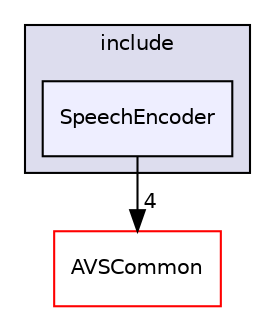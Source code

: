 digraph "/workplace/avs-device-sdk/SpeechEncoder/include/SpeechEncoder" {
  compound=true
  node [ fontsize="10", fontname="Helvetica"];
  edge [ labelfontsize="10", labelfontname="Helvetica"];
  subgraph clusterdir_42bcecaea8b07e2c1ef02db2f3150d05 {
    graph [ bgcolor="#ddddee", pencolor="black", label="include" fontname="Helvetica", fontsize="10", URL="dir_42bcecaea8b07e2c1ef02db2f3150d05.html"]
  dir_cbacebecc382a655c7378ad9d0546a4b [shape=box, label="SpeechEncoder", style="filled", fillcolor="#eeeeff", pencolor="black", URL="dir_cbacebecc382a655c7378ad9d0546a4b.html"];
  }
  dir_13e65effb2bde530b17b3d5eefcd0266 [shape=box label="AVSCommon" fillcolor="white" style="filled" color="red" URL="dir_13e65effb2bde530b17b3d5eefcd0266.html"];
  dir_cbacebecc382a655c7378ad9d0546a4b->dir_13e65effb2bde530b17b3d5eefcd0266 [headlabel="4", labeldistance=1.5 headhref="dir_000636_000017.html"];
}
